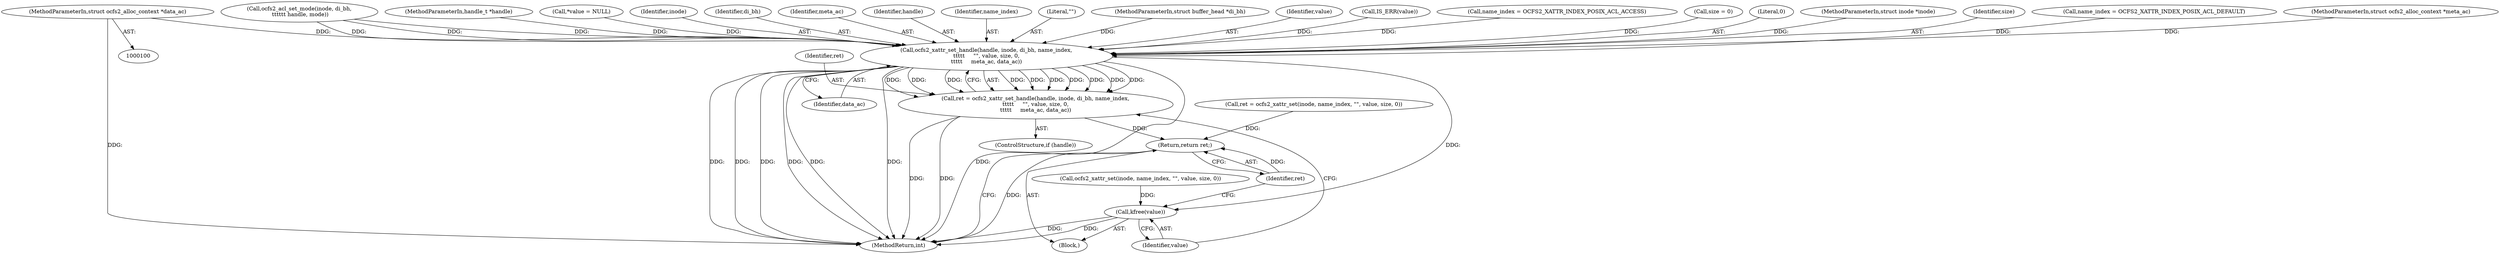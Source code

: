 digraph "0_linux_073931017b49d9458aa351605b43a7e34598caef_9@pointer" {
"1000107" [label="(MethodParameterIn,struct ocfs2_alloc_context *data_ac)"];
"1000204" [label="(Call,ocfs2_xattr_set_handle(handle, inode, di_bh, name_index,\n\t\t\t\t\t     \"\", value, size, 0,\n\t\t\t\t\t     meta_ac, data_ac))"];
"1000202" [label="(Call,ret = ocfs2_xattr_set_handle(handle, inode, di_bh, name_index,\n\t\t\t\t\t     \"\", value, size, 0,\n\t\t\t\t\t     meta_ac, data_ac))"];
"1000227" [label="(Return,return ret;)"];
"1000225" [label="(Call,kfree(value))"];
"1000106" [label="(MethodParameterIn,struct ocfs2_alloc_context *meta_ac)"];
"1000229" [label="(MethodReturn,int)"];
"1000227" [label="(Return,return ret;)"];
"1000200" [label="(ControlStructure,if (handle))"];
"1000214" [label="(Identifier,data_ac)"];
"1000152" [label="(Call,ocfs2_acl_set_mode(inode, di_bh,\n \t\t\t\t\t\t handle, mode))"];
"1000101" [label="(MethodParameterIn,handle_t *handle)"];
"1000111" [label="(Call,*value = NULL)"];
"1000218" [label="(Call,ocfs2_xattr_set(inode, name_index, \"\", value, size, 0))"];
"1000206" [label="(Identifier,inode)"];
"1000207" [label="(Identifier,di_bh)"];
"1000213" [label="(Identifier,meta_ac)"];
"1000107" [label="(MethodParameterIn,struct ocfs2_alloc_context *data_ac)"];
"1000205" [label="(Identifier,handle)"];
"1000108" [label="(Block,)"];
"1000225" [label="(Call,kfree(value))"];
"1000208" [label="(Identifier,name_index)"];
"1000209" [label="(Literal,\"\")"];
"1000103" [label="(MethodParameterIn,struct buffer_head *di_bh)"];
"1000203" [label="(Identifier,ret)"];
"1000226" [label="(Identifier,value)"];
"1000210" [label="(Identifier,value)"];
"1000193" [label="(Call,IS_ERR(value))"];
"1000131" [label="(Call,name_index = OCFS2_XATTR_INDEX_POSIX_ACL_ACCESS)"];
"1000115" [label="(Call,size = 0)"];
"1000212" [label="(Literal,0)"];
"1000202" [label="(Call,ret = ocfs2_xattr_set_handle(handle, inode, di_bh, name_index,\n\t\t\t\t\t     \"\", value, size, 0,\n\t\t\t\t\t     meta_ac, data_ac))"];
"1000102" [label="(MethodParameterIn,struct inode *inode)"];
"1000204" [label="(Call,ocfs2_xattr_set_handle(handle, inode, di_bh, name_index,\n\t\t\t\t\t     \"\", value, size, 0,\n\t\t\t\t\t     meta_ac, data_ac))"];
"1000216" [label="(Call,ret = ocfs2_xattr_set(inode, name_index, \"\", value, size, 0))"];
"1000228" [label="(Identifier,ret)"];
"1000211" [label="(Identifier,size)"];
"1000163" [label="(Call,name_index = OCFS2_XATTR_INDEX_POSIX_ACL_DEFAULT)"];
"1000107" -> "1000100"  [label="AST: "];
"1000107" -> "1000229"  [label="DDG: "];
"1000107" -> "1000204"  [label="DDG: "];
"1000204" -> "1000202"  [label="AST: "];
"1000204" -> "1000214"  [label="CFG: "];
"1000205" -> "1000204"  [label="AST: "];
"1000206" -> "1000204"  [label="AST: "];
"1000207" -> "1000204"  [label="AST: "];
"1000208" -> "1000204"  [label="AST: "];
"1000209" -> "1000204"  [label="AST: "];
"1000210" -> "1000204"  [label="AST: "];
"1000211" -> "1000204"  [label="AST: "];
"1000212" -> "1000204"  [label="AST: "];
"1000213" -> "1000204"  [label="AST: "];
"1000214" -> "1000204"  [label="AST: "];
"1000202" -> "1000204"  [label="CFG: "];
"1000204" -> "1000229"  [label="DDG: "];
"1000204" -> "1000229"  [label="DDG: "];
"1000204" -> "1000229"  [label="DDG: "];
"1000204" -> "1000229"  [label="DDG: "];
"1000204" -> "1000229"  [label="DDG: "];
"1000204" -> "1000229"  [label="DDG: "];
"1000204" -> "1000229"  [label="DDG: "];
"1000204" -> "1000202"  [label="DDG: "];
"1000204" -> "1000202"  [label="DDG: "];
"1000204" -> "1000202"  [label="DDG: "];
"1000204" -> "1000202"  [label="DDG: "];
"1000204" -> "1000202"  [label="DDG: "];
"1000204" -> "1000202"  [label="DDG: "];
"1000204" -> "1000202"  [label="DDG: "];
"1000204" -> "1000202"  [label="DDG: "];
"1000204" -> "1000202"  [label="DDG: "];
"1000204" -> "1000202"  [label="DDG: "];
"1000152" -> "1000204"  [label="DDG: "];
"1000152" -> "1000204"  [label="DDG: "];
"1000152" -> "1000204"  [label="DDG: "];
"1000101" -> "1000204"  [label="DDG: "];
"1000102" -> "1000204"  [label="DDG: "];
"1000103" -> "1000204"  [label="DDG: "];
"1000163" -> "1000204"  [label="DDG: "];
"1000131" -> "1000204"  [label="DDG: "];
"1000193" -> "1000204"  [label="DDG: "];
"1000111" -> "1000204"  [label="DDG: "];
"1000115" -> "1000204"  [label="DDG: "];
"1000106" -> "1000204"  [label="DDG: "];
"1000204" -> "1000225"  [label="DDG: "];
"1000202" -> "1000200"  [label="AST: "];
"1000203" -> "1000202"  [label="AST: "];
"1000226" -> "1000202"  [label="CFG: "];
"1000202" -> "1000229"  [label="DDG: "];
"1000202" -> "1000229"  [label="DDG: "];
"1000202" -> "1000227"  [label="DDG: "];
"1000227" -> "1000108"  [label="AST: "];
"1000227" -> "1000228"  [label="CFG: "];
"1000228" -> "1000227"  [label="AST: "];
"1000229" -> "1000227"  [label="CFG: "];
"1000227" -> "1000229"  [label="DDG: "];
"1000228" -> "1000227"  [label="DDG: "];
"1000216" -> "1000227"  [label="DDG: "];
"1000225" -> "1000108"  [label="AST: "];
"1000225" -> "1000226"  [label="CFG: "];
"1000226" -> "1000225"  [label="AST: "];
"1000228" -> "1000225"  [label="CFG: "];
"1000225" -> "1000229"  [label="DDG: "];
"1000225" -> "1000229"  [label="DDG: "];
"1000218" -> "1000225"  [label="DDG: "];
}
